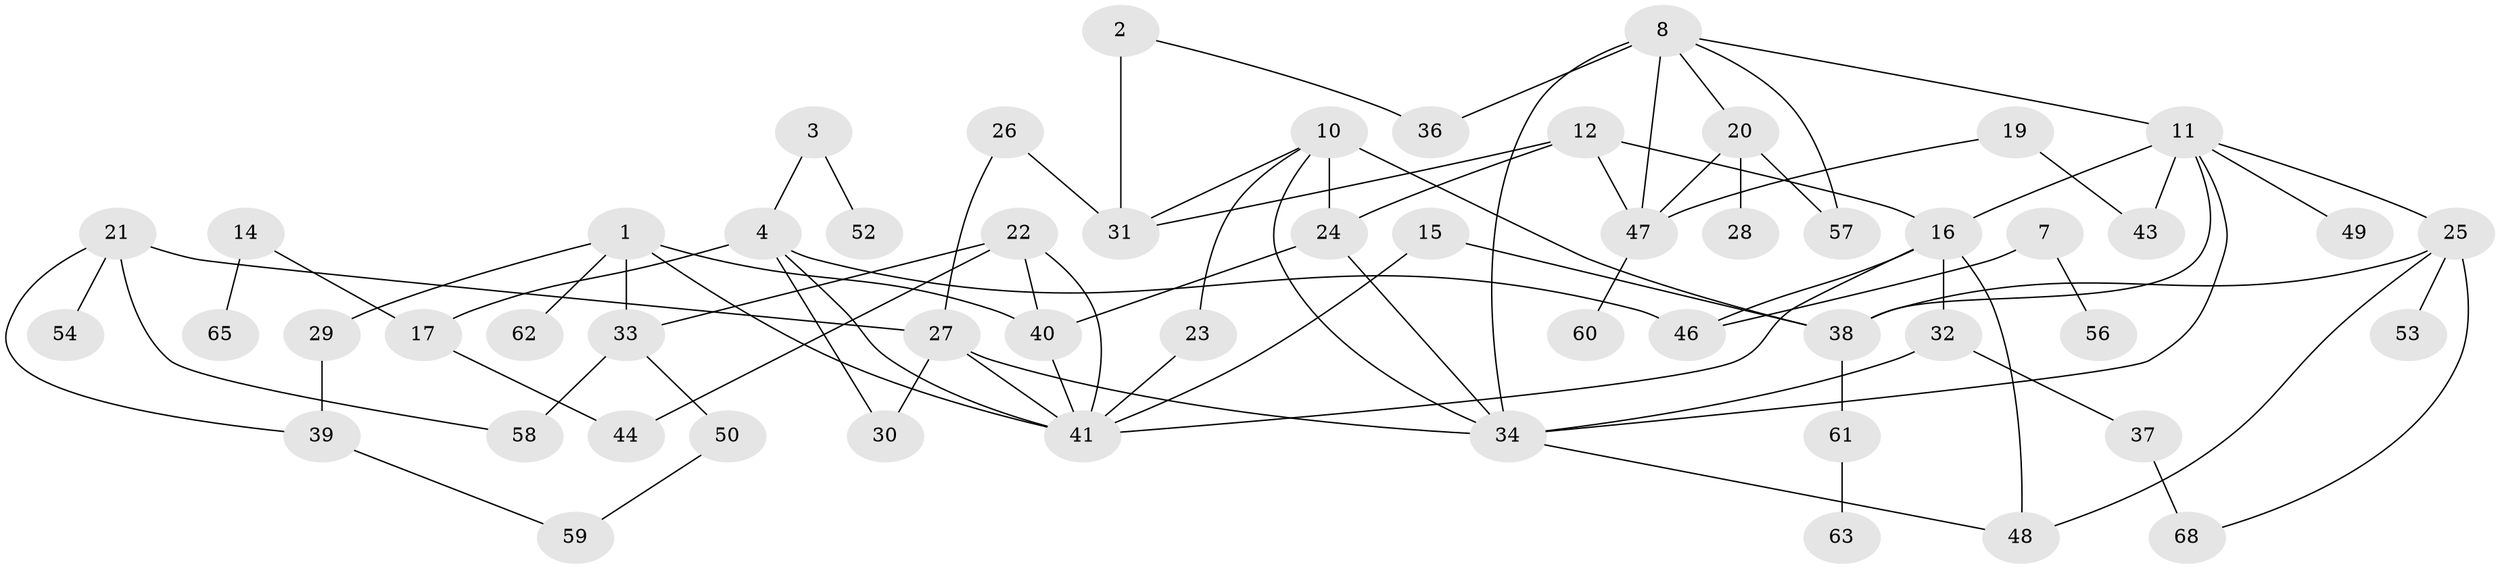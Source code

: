 // original degree distribution, {3: 0.21014492753623187, 2: 0.2463768115942029, 1: 0.2753623188405797, 0: 0.07971014492753623, 4: 0.10144927536231885, 5: 0.06521739130434782, 7: 0.014492753623188406, 6: 0.007246376811594203}
// Generated by graph-tools (version 1.1) at 2025/33/03/09/25 02:33:40]
// undirected, 55 vertices, 83 edges
graph export_dot {
graph [start="1"]
  node [color=gray90,style=filled];
  1;
  2;
  3;
  4;
  7;
  8;
  10;
  11;
  12;
  14;
  15;
  16;
  17;
  19;
  20;
  21;
  22;
  23;
  24;
  25;
  26;
  27;
  28;
  29;
  30;
  31;
  32;
  33;
  34;
  36;
  37;
  38;
  39;
  40;
  41;
  43;
  44;
  46;
  47;
  48;
  49;
  50;
  52;
  53;
  54;
  56;
  57;
  58;
  59;
  60;
  61;
  62;
  63;
  65;
  68;
  1 -- 29 [weight=1.0];
  1 -- 33 [weight=2.0];
  1 -- 40 [weight=1.0];
  1 -- 41 [weight=1.0];
  1 -- 62 [weight=1.0];
  2 -- 31 [weight=2.0];
  2 -- 36 [weight=1.0];
  3 -- 4 [weight=1.0];
  3 -- 52 [weight=1.0];
  4 -- 17 [weight=1.0];
  4 -- 30 [weight=1.0];
  4 -- 41 [weight=1.0];
  4 -- 46 [weight=1.0];
  7 -- 46 [weight=1.0];
  7 -- 56 [weight=1.0];
  8 -- 11 [weight=2.0];
  8 -- 20 [weight=1.0];
  8 -- 34 [weight=1.0];
  8 -- 36 [weight=3.0];
  8 -- 47 [weight=2.0];
  8 -- 57 [weight=1.0];
  10 -- 23 [weight=1.0];
  10 -- 24 [weight=3.0];
  10 -- 31 [weight=1.0];
  10 -- 34 [weight=1.0];
  10 -- 38 [weight=1.0];
  11 -- 16 [weight=1.0];
  11 -- 25 [weight=1.0];
  11 -- 34 [weight=1.0];
  11 -- 38 [weight=1.0];
  11 -- 43 [weight=1.0];
  11 -- 49 [weight=1.0];
  12 -- 16 [weight=1.0];
  12 -- 24 [weight=1.0];
  12 -- 31 [weight=1.0];
  12 -- 47 [weight=1.0];
  14 -- 17 [weight=1.0];
  14 -- 65 [weight=1.0];
  15 -- 38 [weight=1.0];
  15 -- 41 [weight=1.0];
  16 -- 32 [weight=1.0];
  16 -- 41 [weight=1.0];
  16 -- 46 [weight=1.0];
  16 -- 48 [weight=2.0];
  17 -- 44 [weight=1.0];
  19 -- 43 [weight=1.0];
  19 -- 47 [weight=1.0];
  20 -- 28 [weight=1.0];
  20 -- 47 [weight=1.0];
  20 -- 57 [weight=1.0];
  21 -- 27 [weight=1.0];
  21 -- 39 [weight=1.0];
  21 -- 54 [weight=1.0];
  21 -- 58 [weight=1.0];
  22 -- 33 [weight=1.0];
  22 -- 40 [weight=1.0];
  22 -- 41 [weight=1.0];
  22 -- 44 [weight=2.0];
  23 -- 41 [weight=1.0];
  24 -- 34 [weight=1.0];
  24 -- 40 [weight=1.0];
  25 -- 38 [weight=1.0];
  25 -- 48 [weight=1.0];
  25 -- 53 [weight=1.0];
  25 -- 68 [weight=1.0];
  26 -- 27 [weight=1.0];
  26 -- 31 [weight=1.0];
  27 -- 30 [weight=1.0];
  27 -- 34 [weight=1.0];
  27 -- 41 [weight=1.0];
  29 -- 39 [weight=1.0];
  32 -- 34 [weight=1.0];
  32 -- 37 [weight=1.0];
  33 -- 50 [weight=1.0];
  33 -- 58 [weight=2.0];
  34 -- 48 [weight=1.0];
  37 -- 68 [weight=1.0];
  38 -- 61 [weight=1.0];
  39 -- 59 [weight=1.0];
  40 -- 41 [weight=1.0];
  47 -- 60 [weight=1.0];
  50 -- 59 [weight=1.0];
  61 -- 63 [weight=1.0];
}
